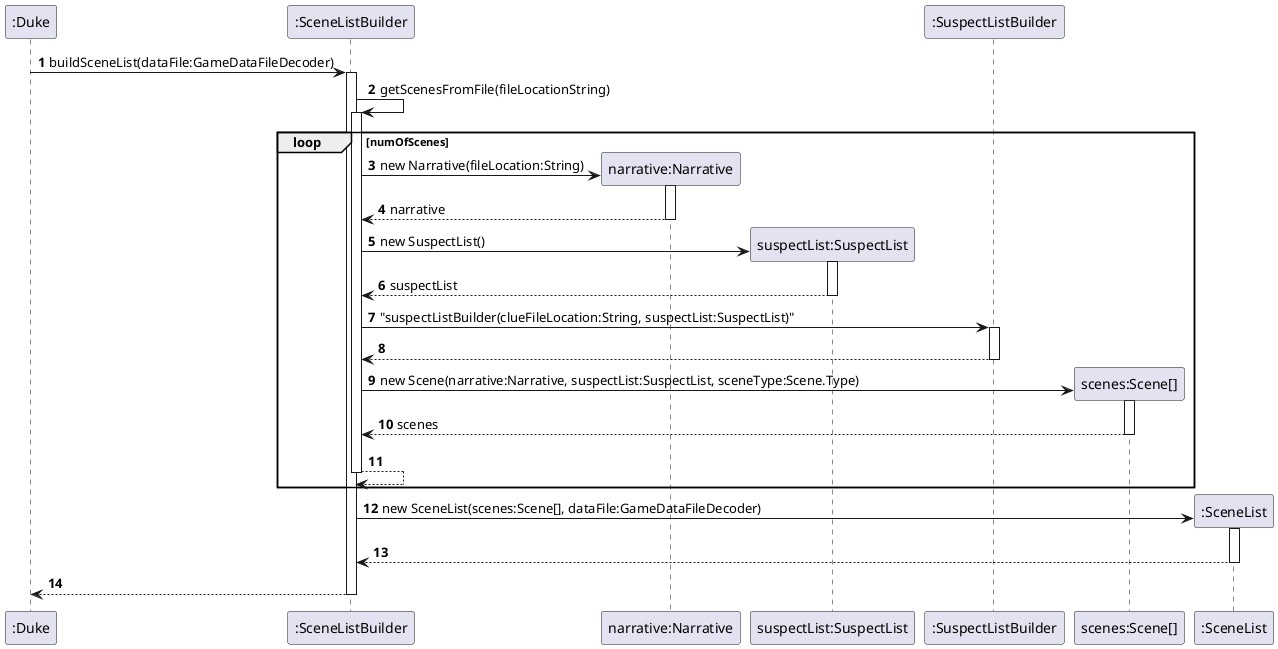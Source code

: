 @startuml
'https://plantuml.com/sequence-diagram

autonumber
":Duke"-> ":SceneListBuilder": buildSceneList(dataFile:GameDataFileDecoder)
activate ":SceneListBuilder"
":SceneListBuilder" -> ":SceneListBuilder": getScenesFromFile(fileLocationString)
activate ":SceneListBuilder"
loop numOfScenes
create "narrative:Narrative"
":SceneListBuilder" -> "narrative:Narrative" :new Narrative(fileLocation:String)
activate "narrative:Narrative"
"narrative:Narrative" --> ":SceneListBuilder" :narrative
deactivate "narrative:Narrative"
create "suspectList:SuspectList"
":SceneListBuilder" -> "suspectList:SuspectList" :new SuspectList()
activate "suspectList:SuspectList"
"suspectList:SuspectList" --> ":SceneListBuilder" :suspectList
deactivate "suspectList:SuspectList"
":SceneListBuilder" -> ":SuspectListBuilder" :"suspectListBuilder(clueFileLocation:String, suspectList:SuspectList)"
activate ":SuspectListBuilder"
":SuspectListBuilder" --> ":SceneListBuilder"
deactivate ":SuspectListBuilder"
deactivate "suspectList:SuspectList"
create "scenes:Scene[]"
":SceneListBuilder" -> "scenes:Scene[]" :new Scene(narrative:Narrative, suspectList:SuspectList, sceneType:Scene.Type)
activate "scenes:Scene[]"
"scenes:Scene[]" --> ":SceneListBuilder" :scenes
deactivate "scenes:Scene[]"
":SceneListBuilder" --> ":SceneListBuilder"
deactivate ":SceneListBuilder"
end
deactivate "scenes:Scene[]"
create ":SceneList"
":SceneListBuilder" -> ":SceneList" :new SceneList(scenes:Scene[], dataFile:GameDataFileDecoder)
activate ":SceneList"
":SceneList" --> ":SceneListBuilder"
deactivate ":SceneList"
":SceneListBuilder" --> ":Duke"
deactivate ":SceneListBuilder"


@enduml